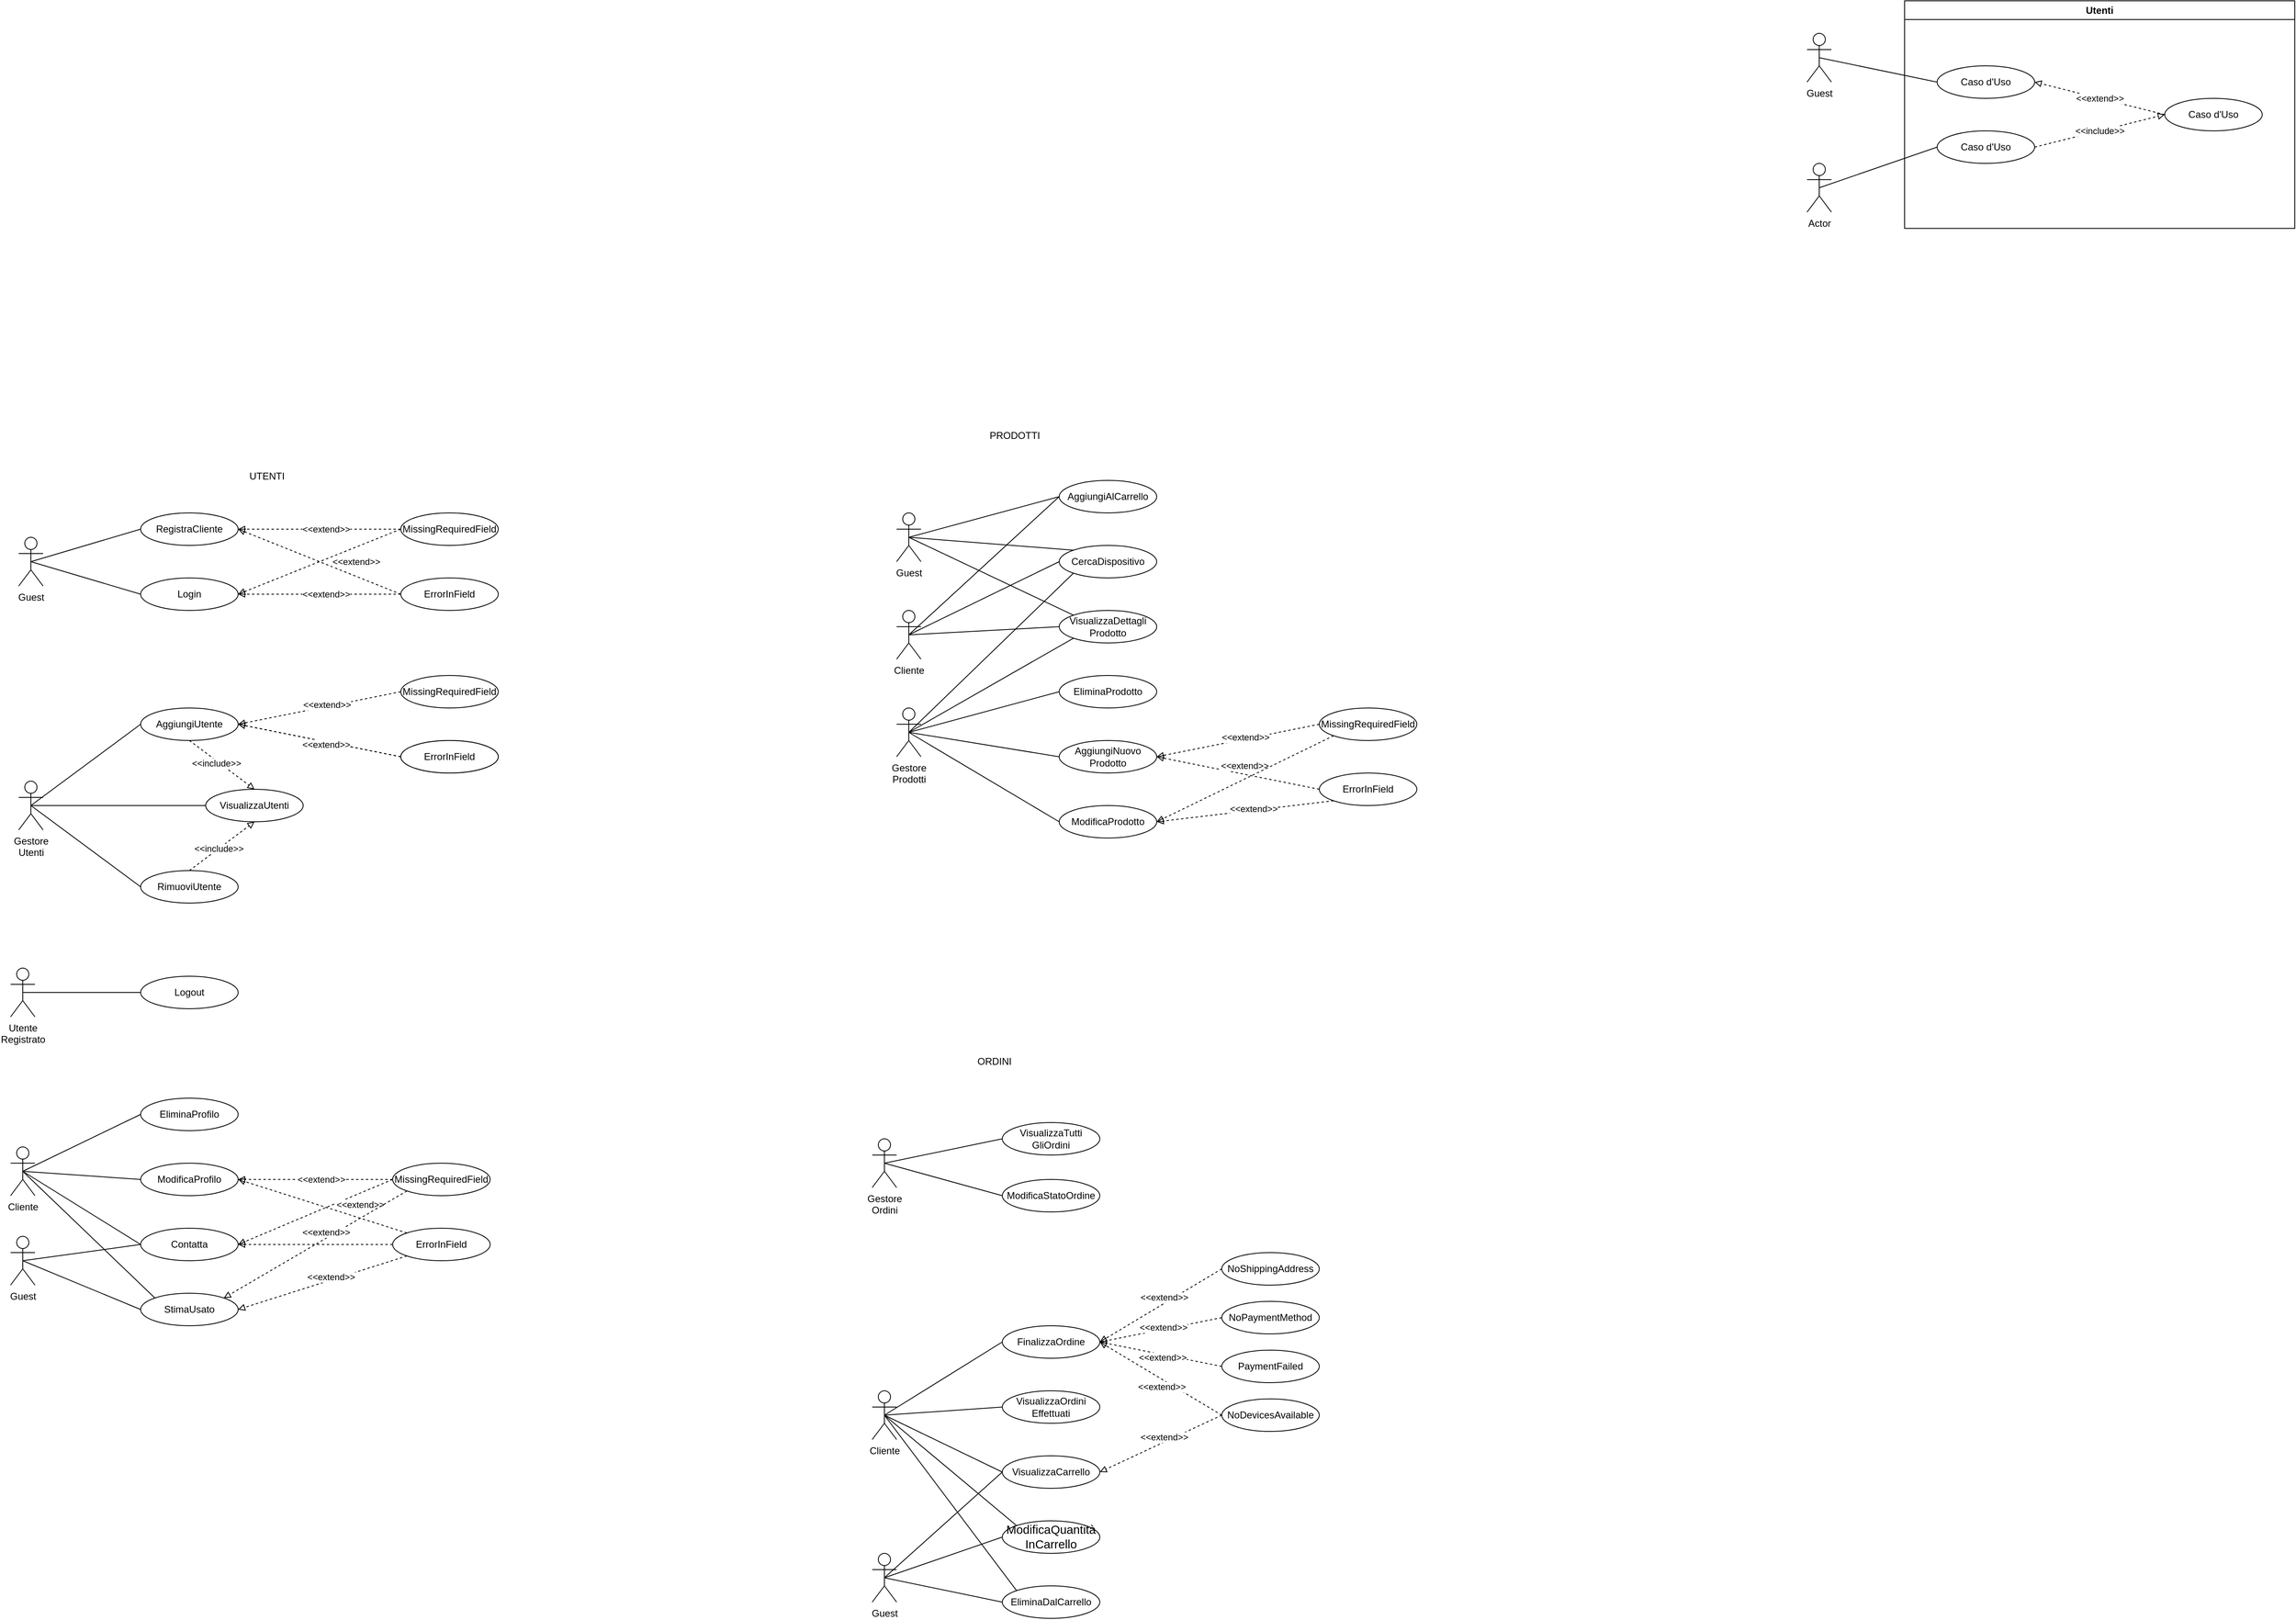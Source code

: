 <mxfile version="20.6.2" type="device"><diagram id="w_k7e5RKYPi9EcegPVNx" name="Pagina-1"><mxGraphModel dx="1477" dy="797" grid="1" gridSize="10" guides="1" tooltips="1" connect="1" arrows="1" fold="1" page="0" pageScale="1" pageWidth="1654" pageHeight="1169" math="0" shadow="0"><root><mxCell id="0"/><mxCell id="1" parent="0"/><mxCell id="N6XMfQ5GMDXDpqZVWHlL-30" value="Utenti" style="swimlane;whiteSpace=wrap;html=1;" vertex="1" parent="1"><mxGeometry x="1690" y="-230" width="480" height="280" as="geometry"/></mxCell><mxCell id="N6XMfQ5GMDXDpqZVWHlL-31" value="Caso d'Uso" style="ellipse;whiteSpace=wrap;html=1;" vertex="1" parent="N6XMfQ5GMDXDpqZVWHlL-30"><mxGeometry x="40" y="80" width="120" height="40" as="geometry"/></mxCell><mxCell id="N6XMfQ5GMDXDpqZVWHlL-32" value="&amp;lt;&amp;lt;include&amp;gt;&amp;gt;" style="edgeStyle=none;rounded=0;orthogonalLoop=1;jettySize=auto;html=1;exitX=1;exitY=0.5;exitDx=0;exitDy=0;entryX=0;entryY=0.5;entryDx=0;entryDy=0;dashed=1;endArrow=block;endFill=0;" edge="1" parent="N6XMfQ5GMDXDpqZVWHlL-30" source="N6XMfQ5GMDXDpqZVWHlL-33" target="N6XMfQ5GMDXDpqZVWHlL-35"><mxGeometry relative="1" as="geometry"/></mxCell><mxCell id="N6XMfQ5GMDXDpqZVWHlL-33" value="Caso d'Uso" style="ellipse;whiteSpace=wrap;html=1;" vertex="1" parent="N6XMfQ5GMDXDpqZVWHlL-30"><mxGeometry x="40" y="160" width="120" height="40" as="geometry"/></mxCell><mxCell id="N6XMfQ5GMDXDpqZVWHlL-34" value="&amp;lt;&amp;lt;extend&amp;gt;&amp;gt;" style="edgeStyle=none;rounded=0;orthogonalLoop=1;jettySize=auto;html=1;exitX=0;exitY=0.5;exitDx=0;exitDy=0;entryX=1;entryY=0.5;entryDx=0;entryDy=0;dashed=1;endArrow=block;endFill=0;" edge="1" parent="N6XMfQ5GMDXDpqZVWHlL-30" source="N6XMfQ5GMDXDpqZVWHlL-35" target="N6XMfQ5GMDXDpqZVWHlL-31"><mxGeometry relative="1" as="geometry"/></mxCell><mxCell id="N6XMfQ5GMDXDpqZVWHlL-35" value="Caso d'Uso" style="ellipse;whiteSpace=wrap;html=1;" vertex="1" parent="N6XMfQ5GMDXDpqZVWHlL-30"><mxGeometry x="320" y="120" width="120" height="40" as="geometry"/></mxCell><mxCell id="N6XMfQ5GMDXDpqZVWHlL-36" value="Guest" style="shape=umlActor;verticalLabelPosition=bottom;verticalAlign=top;html=1;outlineConnect=0;" vertex="1" parent="1"><mxGeometry x="1570" y="-190" width="30" height="60" as="geometry"/></mxCell><mxCell id="N6XMfQ5GMDXDpqZVWHlL-37" value="Actor" style="shape=umlActor;verticalLabelPosition=bottom;verticalAlign=top;html=1;outlineConnect=0;" vertex="1" parent="1"><mxGeometry x="1570" y="-30" width="30" height="60" as="geometry"/></mxCell><mxCell id="N6XMfQ5GMDXDpqZVWHlL-38" value="" style="endArrow=none;html=1;rounded=0;entryX=0.5;entryY=0.5;entryDx=0;entryDy=0;entryPerimeter=0;exitX=0;exitY=0.5;exitDx=0;exitDy=0;" edge="1" parent="1" source="N6XMfQ5GMDXDpqZVWHlL-31" target="N6XMfQ5GMDXDpqZVWHlL-36"><mxGeometry width="50" height="50" relative="1" as="geometry"><mxPoint x="1630" y="40" as="sourcePoint"/><mxPoint x="1680" y="-10" as="targetPoint"/></mxGeometry></mxCell><mxCell id="N6XMfQ5GMDXDpqZVWHlL-39" value="" style="endArrow=none;html=1;rounded=0;exitX=0.5;exitY=0.5;exitDx=0;exitDy=0;exitPerimeter=0;entryX=0;entryY=0.5;entryDx=0;entryDy=0;" edge="1" parent="1" source="N6XMfQ5GMDXDpqZVWHlL-37" target="N6XMfQ5GMDXDpqZVWHlL-33"><mxGeometry width="50" height="50" relative="1" as="geometry"><mxPoint x="1630" y="10" as="sourcePoint"/><mxPoint x="1680" y="-40" as="targetPoint"/></mxGeometry></mxCell><mxCell id="N6XMfQ5GMDXDpqZVWHlL-121" value="RegistraCliente" style="ellipse;whiteSpace=wrap;html=1;" vertex="1" parent="1"><mxGeometry x="-480" y="400" width="120" height="40" as="geometry"/></mxCell><mxCell id="N6XMfQ5GMDXDpqZVWHlL-122" value="Login" style="ellipse;whiteSpace=wrap;html=1;" vertex="1" parent="1"><mxGeometry x="-480" y="480" width="120" height="40" as="geometry"/></mxCell><mxCell id="N6XMfQ5GMDXDpqZVWHlL-123" value="Guest" style="shape=umlActor;verticalLabelPosition=bottom;verticalAlign=top;html=1;outlineConnect=0;" vertex="1" parent="1"><mxGeometry x="-630" y="430" width="30" height="60" as="geometry"/></mxCell><mxCell id="N6XMfQ5GMDXDpqZVWHlL-124" value="" style="endArrow=none;html=1;rounded=0;entryX=0.5;entryY=0.5;entryDx=0;entryDy=0;entryPerimeter=0;exitX=0;exitY=0.5;exitDx=0;exitDy=0;" edge="1" parent="1" source="N6XMfQ5GMDXDpqZVWHlL-121" target="N6XMfQ5GMDXDpqZVWHlL-123"><mxGeometry width="50" height="50" relative="1" as="geometry"><mxPoint x="-560" y="560" as="sourcePoint"/><mxPoint x="-510" y="510" as="targetPoint"/></mxGeometry></mxCell><mxCell id="N6XMfQ5GMDXDpqZVWHlL-125" value="" style="endArrow=none;html=1;rounded=0;entryX=0.5;entryY=0.5;entryDx=0;entryDy=0;entryPerimeter=0;exitX=0;exitY=0.5;exitDx=0;exitDy=0;" edge="1" parent="1" source="N6XMfQ5GMDXDpqZVWHlL-122" target="N6XMfQ5GMDXDpqZVWHlL-123"><mxGeometry width="50" height="50" relative="1" as="geometry"><mxPoint x="-470" y="430" as="sourcePoint"/><mxPoint x="-595" y="370" as="targetPoint"/></mxGeometry></mxCell><mxCell id="N6XMfQ5GMDXDpqZVWHlL-126" value="MissingRequiredField" style="ellipse;whiteSpace=wrap;html=1;" vertex="1" parent="1"><mxGeometry x="-160" y="400" width="120" height="40" as="geometry"/></mxCell><mxCell id="N6XMfQ5GMDXDpqZVWHlL-127" value="ErrorInField" style="ellipse;whiteSpace=wrap;html=1;" vertex="1" parent="1"><mxGeometry x="-160" y="480" width="120" height="40" as="geometry"/></mxCell><mxCell id="N6XMfQ5GMDXDpqZVWHlL-129" value="" style="edgeStyle=none;rounded=0;orthogonalLoop=1;jettySize=auto;html=1;exitX=0;exitY=0.5;exitDx=0;exitDy=0;entryX=1;entryY=0.5;entryDx=0;entryDy=0;dashed=1;endArrow=block;endFill=0;" edge="1" parent="1" source="N6XMfQ5GMDXDpqZVWHlL-126" target="N6XMfQ5GMDXDpqZVWHlL-121"><mxGeometry relative="1" as="geometry"><mxPoint x="280" y="550" as="sourcePoint"/><mxPoint x="-130" y="410" as="targetPoint"/></mxGeometry></mxCell><mxCell id="N6XMfQ5GMDXDpqZVWHlL-130" value="&amp;lt;&amp;lt;extend&amp;gt;&amp;gt;" style="edgeLabel;html=1;align=center;verticalAlign=middle;resizable=0;points=[];" vertex="1" connectable="0" parent="N6XMfQ5GMDXDpqZVWHlL-129"><mxGeometry x="-0.22" y="3" relative="1" as="geometry"><mxPoint x="-14" y="-3" as="offset"/></mxGeometry></mxCell><mxCell id="N6XMfQ5GMDXDpqZVWHlL-131" value="" style="edgeStyle=none;rounded=0;orthogonalLoop=1;jettySize=auto;html=1;exitX=0;exitY=0.5;exitDx=0;exitDy=0;entryX=1;entryY=0.5;entryDx=0;entryDy=0;dashed=1;endArrow=block;endFill=0;" edge="1" parent="1" source="N6XMfQ5GMDXDpqZVWHlL-127" target="N6XMfQ5GMDXDpqZVWHlL-122"><mxGeometry relative="1" as="geometry"><mxPoint x="-150" y="509.71" as="sourcePoint"/><mxPoint x="-370" y="509.71" as="targetPoint"/></mxGeometry></mxCell><mxCell id="N6XMfQ5GMDXDpqZVWHlL-132" value="&amp;lt;&amp;lt;extend&amp;gt;&amp;gt;" style="edgeLabel;html=1;align=center;verticalAlign=middle;resizable=0;points=[];" vertex="1" connectable="0" parent="N6XMfQ5GMDXDpqZVWHlL-131"><mxGeometry x="-0.22" y="3" relative="1" as="geometry"><mxPoint x="-14" y="-3" as="offset"/></mxGeometry></mxCell><mxCell id="N6XMfQ5GMDXDpqZVWHlL-133" value="" style="edgeStyle=none;rounded=0;orthogonalLoop=1;jettySize=auto;html=1;exitX=0;exitY=0.5;exitDx=0;exitDy=0;entryX=1;entryY=0.5;entryDx=0;entryDy=0;dashed=1;endArrow=block;endFill=0;" edge="1" parent="1" source="N6XMfQ5GMDXDpqZVWHlL-127" target="N6XMfQ5GMDXDpqZVWHlL-121"><mxGeometry relative="1" as="geometry"><mxPoint x="-140" y="510" as="sourcePoint"/><mxPoint x="-350" y="510" as="targetPoint"/></mxGeometry></mxCell><mxCell id="N6XMfQ5GMDXDpqZVWHlL-134" value="&amp;lt;&amp;lt;extend&amp;gt;&amp;gt;" style="edgeLabel;html=1;align=center;verticalAlign=middle;resizable=0;points=[];" vertex="1" connectable="0" parent="N6XMfQ5GMDXDpqZVWHlL-133"><mxGeometry x="-0.22" y="3" relative="1" as="geometry"><mxPoint x="24" y="-12" as="offset"/></mxGeometry></mxCell><mxCell id="N6XMfQ5GMDXDpqZVWHlL-135" value="" style="edgeStyle=none;rounded=0;orthogonalLoop=1;jettySize=auto;html=1;exitX=0;exitY=0.5;exitDx=0;exitDy=0;entryX=1;entryY=0.5;entryDx=0;entryDy=0;dashed=1;endArrow=block;endFill=0;" edge="1" parent="1" source="N6XMfQ5GMDXDpqZVWHlL-126" target="N6XMfQ5GMDXDpqZVWHlL-122"><mxGeometry relative="1" as="geometry"><mxPoint x="-130" y="520" as="sourcePoint"/><mxPoint x="-340" y="520" as="targetPoint"/></mxGeometry></mxCell><mxCell id="N6XMfQ5GMDXDpqZVWHlL-137" value="AggiungiUtente" style="ellipse;whiteSpace=wrap;html=1;" vertex="1" parent="1"><mxGeometry x="-480" y="640" width="120" height="40" as="geometry"/></mxCell><mxCell id="N6XMfQ5GMDXDpqZVWHlL-138" value="VisualizzaUtenti" style="ellipse;whiteSpace=wrap;html=1;" vertex="1" parent="1"><mxGeometry x="-400" y="740" width="120" height="40" as="geometry"/></mxCell><mxCell id="N6XMfQ5GMDXDpqZVWHlL-139" value="RimuoviUtente" style="ellipse;whiteSpace=wrap;html=1;" vertex="1" parent="1"><mxGeometry x="-480" y="840" width="120" height="40" as="geometry"/></mxCell><mxCell id="N6XMfQ5GMDXDpqZVWHlL-140" value="" style="edgeStyle=none;rounded=0;orthogonalLoop=1;jettySize=auto;html=1;exitX=0.5;exitY=1;exitDx=0;exitDy=0;entryX=0.5;entryY=0;entryDx=0;entryDy=0;dashed=1;endArrow=block;endFill=0;" edge="1" parent="1" source="N6XMfQ5GMDXDpqZVWHlL-137" target="N6XMfQ5GMDXDpqZVWHlL-138"><mxGeometry relative="1" as="geometry"><mxPoint x="-640" y="220" as="sourcePoint"/><mxPoint x="-840" y="350" as="targetPoint"/></mxGeometry></mxCell><mxCell id="N6XMfQ5GMDXDpqZVWHlL-141" value="&amp;lt;&amp;lt;include&amp;gt;&amp;gt;" style="edgeLabel;html=1;align=center;verticalAlign=middle;resizable=0;points=[];" vertex="1" connectable="0" parent="N6XMfQ5GMDXDpqZVWHlL-140"><mxGeometry x="-0.436" y="-2" relative="1" as="geometry"><mxPoint x="12" y="9" as="offset"/></mxGeometry></mxCell><mxCell id="N6XMfQ5GMDXDpqZVWHlL-142" value="" style="edgeStyle=none;rounded=0;orthogonalLoop=1;jettySize=auto;html=1;exitX=0.5;exitY=0;exitDx=0;exitDy=0;entryX=0.5;entryY=1;entryDx=0;entryDy=0;dashed=1;endArrow=block;endFill=0;" edge="1" parent="1" source="N6XMfQ5GMDXDpqZVWHlL-139" target="N6XMfQ5GMDXDpqZVWHlL-138"><mxGeometry relative="1" as="geometry"><mxPoint x="-840" y="400" as="sourcePoint"/><mxPoint x="-770" y="470" as="targetPoint"/></mxGeometry></mxCell><mxCell id="N6XMfQ5GMDXDpqZVWHlL-143" value="&amp;lt;&amp;lt;include&amp;gt;&amp;gt;" style="edgeLabel;html=1;align=center;verticalAlign=middle;resizable=0;points=[];" vertex="1" connectable="0" parent="N6XMfQ5GMDXDpqZVWHlL-142"><mxGeometry x="-0.436" y="-2" relative="1" as="geometry"><mxPoint x="12" y="-12" as="offset"/></mxGeometry></mxCell><mxCell id="N6XMfQ5GMDXDpqZVWHlL-144" value="Gestore&lt;br&gt;Utenti" style="shape=umlActor;verticalLabelPosition=bottom;verticalAlign=top;html=1;outlineConnect=0;" vertex="1" parent="1"><mxGeometry x="-630" y="730" width="30" height="60" as="geometry"/></mxCell><mxCell id="N6XMfQ5GMDXDpqZVWHlL-145" value="" style="endArrow=none;html=1;rounded=0;entryX=0.5;entryY=0.5;entryDx=0;entryDy=0;entryPerimeter=0;exitX=0;exitY=0.5;exitDx=0;exitDy=0;" edge="1" parent="1" source="N6XMfQ5GMDXDpqZVWHlL-137" target="N6XMfQ5GMDXDpqZVWHlL-144"><mxGeometry width="50" height="50" relative="1" as="geometry"><mxPoint x="-422.426" y="475.858" as="sourcePoint"/><mxPoint x="-565" y="440" as="targetPoint"/></mxGeometry></mxCell><mxCell id="N6XMfQ5GMDXDpqZVWHlL-146" value="" style="endArrow=none;html=1;rounded=0;entryX=0.5;entryY=0.5;entryDx=0;entryDy=0;entryPerimeter=0;exitX=0;exitY=0.5;exitDx=0;exitDy=0;" edge="1" parent="1" source="N6XMfQ5GMDXDpqZVWHlL-138" target="N6XMfQ5GMDXDpqZVWHlL-144"><mxGeometry width="50" height="50" relative="1" as="geometry"><mxPoint x="-440" y="650" as="sourcePoint"/><mxPoint x="-595" y="690" as="targetPoint"/></mxGeometry></mxCell><mxCell id="N6XMfQ5GMDXDpqZVWHlL-147" value="" style="endArrow=none;html=1;rounded=0;exitX=0;exitY=0.5;exitDx=0;exitDy=0;entryX=0.5;entryY=0.5;entryDx=0;entryDy=0;entryPerimeter=0;" edge="1" parent="1" source="N6XMfQ5GMDXDpqZVWHlL-139" target="N6XMfQ5GMDXDpqZVWHlL-144"><mxGeometry width="50" height="50" relative="1" as="geometry"><mxPoint x="-430" y="660" as="sourcePoint"/><mxPoint x="-585" y="700" as="targetPoint"/></mxGeometry></mxCell><mxCell id="N6XMfQ5GMDXDpqZVWHlL-148" value="MissingRequiredField" style="ellipse;whiteSpace=wrap;html=1;" vertex="1" parent="1"><mxGeometry x="-160" y="600" width="120" height="40" as="geometry"/></mxCell><mxCell id="N6XMfQ5GMDXDpqZVWHlL-149" value="ErrorInField" style="ellipse;whiteSpace=wrap;html=1;" vertex="1" parent="1"><mxGeometry x="-160" y="680" width="120" height="40" as="geometry"/></mxCell><mxCell id="N6XMfQ5GMDXDpqZVWHlL-150" value="" style="edgeStyle=none;rounded=0;orthogonalLoop=1;jettySize=auto;html=1;exitX=0;exitY=0.5;exitDx=0;exitDy=0;entryX=1;entryY=0.5;entryDx=0;entryDy=0;dashed=1;endArrow=block;endFill=0;" edge="1" parent="1" source="N6XMfQ5GMDXDpqZVWHlL-148" target="N6XMfQ5GMDXDpqZVWHlL-137"><mxGeometry relative="1" as="geometry"><mxPoint x="-200.0" y="610" as="sourcePoint"/><mxPoint x="-400" y="610" as="targetPoint"/></mxGeometry></mxCell><mxCell id="N6XMfQ5GMDXDpqZVWHlL-151" value="&amp;lt;&amp;lt;extend&amp;gt;&amp;gt;" style="edgeLabel;html=1;align=center;verticalAlign=middle;resizable=0;points=[];" vertex="1" connectable="0" parent="N6XMfQ5GMDXDpqZVWHlL-150"><mxGeometry x="-0.22" y="3" relative="1" as="geometry"><mxPoint x="-14" y="-3" as="offset"/></mxGeometry></mxCell><mxCell id="N6XMfQ5GMDXDpqZVWHlL-152" value="" style="edgeStyle=none;rounded=0;orthogonalLoop=1;jettySize=auto;html=1;exitX=0;exitY=0.5;exitDx=0;exitDy=0;entryX=1;entryY=0.5;entryDx=0;entryDy=0;dashed=1;endArrow=block;endFill=0;" edge="1" parent="1" source="N6XMfQ5GMDXDpqZVWHlL-149" target="N6XMfQ5GMDXDpqZVWHlL-137"><mxGeometry relative="1" as="geometry"><mxPoint x="-170.0" y="660.0" as="sourcePoint"/><mxPoint x="-370" y="700.0" as="targetPoint"/></mxGeometry></mxCell><mxCell id="N6XMfQ5GMDXDpqZVWHlL-153" value="&amp;lt;&amp;lt;extend&amp;gt;&amp;gt;" style="edgeLabel;html=1;align=center;verticalAlign=middle;resizable=0;points=[];" vertex="1" connectable="0" parent="N6XMfQ5GMDXDpqZVWHlL-152"><mxGeometry x="-0.22" y="3" relative="1" as="geometry"><mxPoint x="-14" y="-3" as="offset"/></mxGeometry></mxCell><mxCell id="N6XMfQ5GMDXDpqZVWHlL-154" value="Logout" style="ellipse;whiteSpace=wrap;html=1;" vertex="1" parent="1"><mxGeometry x="-480" y="970" width="120" height="40" as="geometry"/></mxCell><mxCell id="N6XMfQ5GMDXDpqZVWHlL-155" value="" style="endArrow=none;html=1;rounded=0;entryX=0;entryY=0.5;entryDx=0;entryDy=0;exitX=0.5;exitY=0.5;exitDx=0;exitDy=0;exitPerimeter=0;" edge="1" parent="1" source="N6XMfQ5GMDXDpqZVWHlL-183" target="N6XMfQ5GMDXDpqZVWHlL-154"><mxGeometry width="50" height="50" relative="1" as="geometry"><mxPoint x="-615" y="990" as="sourcePoint"/><mxPoint x="-410" y="980" as="targetPoint"/></mxGeometry></mxCell><mxCell id="N6XMfQ5GMDXDpqZVWHlL-183" value="Utente&lt;br&gt;Registrato" style="shape=umlActor;verticalLabelPosition=bottom;verticalAlign=top;html=1;outlineConnect=0;" vertex="1" parent="1"><mxGeometry x="-640" y="960" width="30" height="60" as="geometry"/></mxCell><mxCell id="N6XMfQ5GMDXDpqZVWHlL-184" value="Guest" style="shape=umlActor;verticalLabelPosition=bottom;verticalAlign=top;html=1;outlineConnect=0;" vertex="1" parent="1"><mxGeometry x="450" y="400" width="30" height="60" as="geometry"/></mxCell><mxCell id="N6XMfQ5GMDXDpqZVWHlL-185" value="Cliente" style="shape=umlActor;verticalLabelPosition=bottom;verticalAlign=top;html=1;outlineConnect=0;" vertex="1" parent="1"><mxGeometry x="450" y="520" width="30" height="60" as="geometry"/></mxCell><mxCell id="N6XMfQ5GMDXDpqZVWHlL-189" value="Gestore&lt;br&gt;Prodotti" style="shape=umlActor;verticalLabelPosition=bottom;verticalAlign=top;html=1;outlineConnect=0;" vertex="1" parent="1"><mxGeometry x="450" y="640" width="30" height="60" as="geometry"/></mxCell><mxCell id="N6XMfQ5GMDXDpqZVWHlL-191" value="CercaDispositivo" style="ellipse;whiteSpace=wrap;html=1;" vertex="1" parent="1"><mxGeometry x="650" y="440" width="120" height="40" as="geometry"/></mxCell><mxCell id="N6XMfQ5GMDXDpqZVWHlL-192" value="" style="endArrow=none;html=1;rounded=0;entryX=0.5;entryY=0.5;entryDx=0;entryDy=0;entryPerimeter=0;exitX=0;exitY=0;exitDx=0;exitDy=0;" edge="1" parent="1" source="N6XMfQ5GMDXDpqZVWHlL-191" target="N6XMfQ5GMDXDpqZVWHlL-184"><mxGeometry width="50" height="50" relative="1" as="geometry"><mxPoint x="635" y="410.0" as="sourcePoint"/><mxPoint x="500" y="370" as="targetPoint"/></mxGeometry></mxCell><mxCell id="N6XMfQ5GMDXDpqZVWHlL-193" value="" style="endArrow=none;html=1;rounded=0;entryX=0.5;entryY=0.5;entryDx=0;entryDy=0;entryPerimeter=0;exitX=0;exitY=0.5;exitDx=0;exitDy=0;" edge="1" parent="1" source="N6XMfQ5GMDXDpqZVWHlL-191" target="N6XMfQ5GMDXDpqZVWHlL-185"><mxGeometry width="50" height="50" relative="1" as="geometry"><mxPoint x="637.574" y="485.858" as="sourcePoint"/><mxPoint x="475" y="360" as="targetPoint"/></mxGeometry></mxCell><mxCell id="N6XMfQ5GMDXDpqZVWHlL-194" value="" style="endArrow=none;html=1;rounded=0;entryX=0.5;entryY=0.5;entryDx=0;entryDy=0;entryPerimeter=0;exitX=0;exitY=1;exitDx=0;exitDy=0;" edge="1" parent="1" source="N6XMfQ5GMDXDpqZVWHlL-191" target="N6XMfQ5GMDXDpqZVWHlL-189"><mxGeometry width="50" height="50" relative="1" as="geometry"><mxPoint x="647.574" y="495.858" as="sourcePoint"/><mxPoint x="485" y="370" as="targetPoint"/></mxGeometry></mxCell><mxCell id="N6XMfQ5GMDXDpqZVWHlL-196" value="VisualizzaDettagli&lt;br&gt;Prodotto" style="ellipse;whiteSpace=wrap;html=1;" vertex="1" parent="1"><mxGeometry x="650" y="520" width="120" height="40" as="geometry"/></mxCell><mxCell id="N6XMfQ5GMDXDpqZVWHlL-198" value="" style="endArrow=none;html=1;rounded=0;entryX=0;entryY=0.5;entryDx=0;entryDy=0;exitX=0.5;exitY=0.5;exitDx=0;exitDy=0;exitPerimeter=0;" edge="1" parent="1" source="N6XMfQ5GMDXDpqZVWHlL-185" target="N6XMfQ5GMDXDpqZVWHlL-196"><mxGeometry width="50" height="50" relative="1" as="geometry"><mxPoint x="987.574" y="575.858" as="sourcePoint"/><mxPoint x="825" y="450" as="targetPoint"/></mxGeometry></mxCell><mxCell id="N6XMfQ5GMDXDpqZVWHlL-199" value="" style="endArrow=none;html=1;rounded=0;entryX=0.5;entryY=0.5;entryDx=0;entryDy=0;entryPerimeter=0;exitX=0;exitY=1;exitDx=0;exitDy=0;" edge="1" parent="1" target="N6XMfQ5GMDXDpqZVWHlL-189" source="N6XMfQ5GMDXDpqZVWHlL-196"><mxGeometry width="50" height="50" relative="1" as="geometry"><mxPoint x="685" y="650.0" as="sourcePoint"/><mxPoint x="540" y="630.0" as="targetPoint"/></mxGeometry></mxCell><mxCell id="N6XMfQ5GMDXDpqZVWHlL-200" value="" style="endArrow=none;html=1;rounded=0;entryX=0;entryY=0;entryDx=0;entryDy=0;exitX=0.5;exitY=0.5;exitDx=0;exitDy=0;exitPerimeter=0;" edge="1" parent="1" source="N6XMfQ5GMDXDpqZVWHlL-184" target="N6XMfQ5GMDXDpqZVWHlL-196"><mxGeometry width="50" height="50" relative="1" as="geometry"><mxPoint x="987.574" y="604.142" as="sourcePoint"/><mxPoint x="825" y="690.0" as="targetPoint"/></mxGeometry></mxCell><mxCell id="N6XMfQ5GMDXDpqZVWHlL-201" value="AggiungiAlCarrello" style="ellipse;whiteSpace=wrap;html=1;" vertex="1" parent="1"><mxGeometry x="650" y="360" width="120" height="40" as="geometry"/></mxCell><mxCell id="N6XMfQ5GMDXDpqZVWHlL-202" value="" style="endArrow=none;html=1;rounded=0;entryX=0.5;entryY=0.5;entryDx=0;entryDy=0;entryPerimeter=0;exitX=0;exitY=0.5;exitDx=0;exitDy=0;" edge="1" parent="1" source="N6XMfQ5GMDXDpqZVWHlL-201" target="N6XMfQ5GMDXDpqZVWHlL-184"><mxGeometry width="50" height="50" relative="1" as="geometry"><mxPoint x="677.574" y="515.858" as="sourcePoint"/><mxPoint x="475" y="360" as="targetPoint"/></mxGeometry></mxCell><mxCell id="N6XMfQ5GMDXDpqZVWHlL-203" value="" style="endArrow=none;html=1;rounded=0;entryX=0.5;entryY=0.5;entryDx=0;entryDy=0;entryPerimeter=0;exitX=0;exitY=0.5;exitDx=0;exitDy=0;" edge="1" parent="1" source="N6XMfQ5GMDXDpqZVWHlL-201" target="N6XMfQ5GMDXDpqZVWHlL-185"><mxGeometry width="50" height="50" relative="1" as="geometry"><mxPoint x="687.574" y="525.858" as="sourcePoint"/><mxPoint x="485" y="370" as="targetPoint"/></mxGeometry></mxCell><mxCell id="N6XMfQ5GMDXDpqZVWHlL-204" value="EliminaProdotto" style="ellipse;whiteSpace=wrap;html=1;" vertex="1" parent="1"><mxGeometry x="650" y="600" width="120" height="40" as="geometry"/></mxCell><mxCell id="N6XMfQ5GMDXDpqZVWHlL-205" value="" style="endArrow=none;html=1;rounded=0;entryX=0.5;entryY=0.5;entryDx=0;entryDy=0;entryPerimeter=0;exitX=0;exitY=0.5;exitDx=0;exitDy=0;" edge="1" parent="1" source="N6XMfQ5GMDXDpqZVWHlL-204" target="N6XMfQ5GMDXDpqZVWHlL-189"><mxGeometry width="50" height="50" relative="1" as="geometry"><mxPoint x="677.574" y="554.142" as="sourcePoint"/><mxPoint x="475" y="600.0" as="targetPoint"/></mxGeometry></mxCell><mxCell id="N6XMfQ5GMDXDpqZVWHlL-206" value="AggiungiNuovo&lt;br&gt;Prodotto" style="ellipse;whiteSpace=wrap;html=1;" vertex="1" parent="1"><mxGeometry x="650" y="680" width="120" height="40" as="geometry"/></mxCell><mxCell id="N6XMfQ5GMDXDpqZVWHlL-207" value="" style="endArrow=none;html=1;rounded=0;entryX=0.5;entryY=0.5;entryDx=0;entryDy=0;entryPerimeter=0;exitX=0;exitY=0.5;exitDx=0;exitDy=0;" edge="1" parent="1" source="N6XMfQ5GMDXDpqZVWHlL-206" target="N6XMfQ5GMDXDpqZVWHlL-189"><mxGeometry width="50" height="50" relative="1" as="geometry"><mxPoint x="660" y="630" as="sourcePoint"/><mxPoint x="475" y="600" as="targetPoint"/></mxGeometry></mxCell><mxCell id="N6XMfQ5GMDXDpqZVWHlL-208" value="MissingRequiredField" style="ellipse;whiteSpace=wrap;html=1;" vertex="1" parent="1"><mxGeometry x="970" y="640" width="120" height="40" as="geometry"/></mxCell><mxCell id="N6XMfQ5GMDXDpqZVWHlL-209" value="ErrorInField" style="ellipse;whiteSpace=wrap;html=1;" vertex="1" parent="1"><mxGeometry x="970" y="720" width="120" height="40" as="geometry"/></mxCell><mxCell id="N6XMfQ5GMDXDpqZVWHlL-210" value="" style="edgeStyle=none;rounded=0;orthogonalLoop=1;jettySize=auto;html=1;exitX=0;exitY=0.5;exitDx=0;exitDy=0;entryX=1;entryY=0.5;entryDx=0;entryDy=0;dashed=1;endArrow=block;endFill=0;" edge="1" parent="1" source="N6XMfQ5GMDXDpqZVWHlL-208" target="N6XMfQ5GMDXDpqZVWHlL-206"><mxGeometry relative="1" as="geometry"><mxPoint x="1420" y="790" as="sourcePoint"/><mxPoint x="780.0" y="660" as="targetPoint"/></mxGeometry></mxCell><mxCell id="N6XMfQ5GMDXDpqZVWHlL-211" value="&amp;lt;&amp;lt;extend&amp;gt;&amp;gt;" style="edgeLabel;html=1;align=center;verticalAlign=middle;resizable=0;points=[];" vertex="1" connectable="0" parent="N6XMfQ5GMDXDpqZVWHlL-210"><mxGeometry x="-0.22" y="3" relative="1" as="geometry"><mxPoint x="-14" y="-3" as="offset"/></mxGeometry></mxCell><mxCell id="N6XMfQ5GMDXDpqZVWHlL-212" value="" style="edgeStyle=none;rounded=0;orthogonalLoop=1;jettySize=auto;html=1;exitX=0;exitY=0.5;exitDx=0;exitDy=0;entryX=1;entryY=0.5;entryDx=0;entryDy=0;dashed=1;endArrow=block;endFill=0;" edge="1" parent="1" source="N6XMfQ5GMDXDpqZVWHlL-209" target="N6XMfQ5GMDXDpqZVWHlL-206"><mxGeometry relative="1" as="geometry"><mxPoint x="990" y="749.71" as="sourcePoint"/><mxPoint x="780.0" y="740" as="targetPoint"/></mxGeometry></mxCell><mxCell id="N6XMfQ5GMDXDpqZVWHlL-213" value="&amp;lt;&amp;lt;extend&amp;gt;&amp;gt;" style="edgeLabel;html=1;align=center;verticalAlign=middle;resizable=0;points=[];" vertex="1" connectable="0" parent="N6XMfQ5GMDXDpqZVWHlL-212"><mxGeometry x="-0.22" y="3" relative="1" as="geometry"><mxPoint x="-14" y="-17" as="offset"/></mxGeometry></mxCell><mxCell id="N6XMfQ5GMDXDpqZVWHlL-217" value="ModificaProdotto" style="ellipse;whiteSpace=wrap;html=1;" vertex="1" parent="1"><mxGeometry x="650" y="760" width="120" height="40" as="geometry"/></mxCell><mxCell id="N6XMfQ5GMDXDpqZVWHlL-218" value="" style="endArrow=none;html=1;rounded=0;entryX=0.5;entryY=0.5;entryDx=0;entryDy=0;entryPerimeter=0;exitX=0;exitY=0.5;exitDx=0;exitDy=0;" edge="1" parent="1" source="N6XMfQ5GMDXDpqZVWHlL-217" target="N6XMfQ5GMDXDpqZVWHlL-189"><mxGeometry width="50" height="50" relative="1" as="geometry"><mxPoint x="660" y="710" as="sourcePoint"/><mxPoint x="475" y="680" as="targetPoint"/></mxGeometry></mxCell><mxCell id="N6XMfQ5GMDXDpqZVWHlL-219" value="" style="edgeStyle=none;rounded=0;orthogonalLoop=1;jettySize=auto;html=1;exitX=0;exitY=1;exitDx=0;exitDy=0;entryX=1;entryY=0.5;entryDx=0;entryDy=0;dashed=1;endArrow=block;endFill=0;" edge="1" parent="1" source="N6XMfQ5GMDXDpqZVWHlL-208" target="N6XMfQ5GMDXDpqZVWHlL-217"><mxGeometry relative="1" as="geometry"><mxPoint x="980" y="670" as="sourcePoint"/><mxPoint x="780" y="710" as="targetPoint"/></mxGeometry></mxCell><mxCell id="N6XMfQ5GMDXDpqZVWHlL-221" value="" style="edgeStyle=none;rounded=0;orthogonalLoop=1;jettySize=auto;html=1;exitX=0;exitY=1;exitDx=0;exitDy=0;entryX=1;entryY=0.5;entryDx=0;entryDy=0;dashed=1;endArrow=block;endFill=0;" edge="1" parent="1" source="N6XMfQ5GMDXDpqZVWHlL-209" target="N6XMfQ5GMDXDpqZVWHlL-217"><mxGeometry relative="1" as="geometry"><mxPoint x="990" y="680" as="sourcePoint"/><mxPoint x="790" y="720" as="targetPoint"/></mxGeometry></mxCell><mxCell id="N6XMfQ5GMDXDpqZVWHlL-222" value="&amp;lt;&amp;lt;extend&amp;gt;&amp;gt;" style="edgeLabel;html=1;align=center;verticalAlign=middle;resizable=0;points=[];" vertex="1" connectable="0" parent="N6XMfQ5GMDXDpqZVWHlL-221"><mxGeometry x="-0.22" y="3" relative="1" as="geometry"><mxPoint x="-14" y="-3" as="offset"/></mxGeometry></mxCell><mxCell id="N6XMfQ5GMDXDpqZVWHlL-224" value="" style="endArrow=none;html=1;rounded=0;entryX=0;entryY=0.5;entryDx=0;entryDy=0;exitX=0.5;exitY=0.5;exitDx=0;exitDy=0;exitPerimeter=0;" edge="1" parent="1" source="N6XMfQ5GMDXDpqZVWHlL-225" target="N6XMfQ5GMDXDpqZVWHlL-226"><mxGeometry width="50" height="50" relative="1" as="geometry"><mxPoint x="445" y="1200" as="sourcePoint"/><mxPoint x="580" y="1200" as="targetPoint"/></mxGeometry></mxCell><mxCell id="N6XMfQ5GMDXDpqZVWHlL-225" value="Gestore&lt;br&gt;Ordini" style="shape=umlActor;verticalLabelPosition=bottom;verticalAlign=top;html=1;outlineConnect=0;" vertex="1" parent="1"><mxGeometry x="420" y="1170" width="30" height="60" as="geometry"/></mxCell><mxCell id="N6XMfQ5GMDXDpqZVWHlL-226" value="VisualizzaTutti&lt;br&gt;GliOrdini" style="ellipse;whiteSpace=wrap;html=1;" vertex="1" parent="1"><mxGeometry x="580" y="1150" width="120" height="40" as="geometry"/></mxCell><mxCell id="N6XMfQ5GMDXDpqZVWHlL-233" value="UTENTI" style="text;html=1;align=center;verticalAlign=middle;resizable=0;points=[];autosize=1;strokeColor=none;fillColor=none;" vertex="1" parent="1"><mxGeometry x="-360" y="340" width="70" height="30" as="geometry"/></mxCell><mxCell id="N6XMfQ5GMDXDpqZVWHlL-235" value="PRODOTTI" style="text;html=1;align=center;verticalAlign=middle;resizable=0;points=[];autosize=1;strokeColor=none;fillColor=none;" vertex="1" parent="1"><mxGeometry x="550" y="290" width="90" height="30" as="geometry"/></mxCell><mxCell id="N6XMfQ5GMDXDpqZVWHlL-237" value="ORDINI" style="text;html=1;align=center;verticalAlign=middle;resizable=0;points=[];autosize=1;strokeColor=none;fillColor=none;" vertex="1" parent="1"><mxGeometry x="535" y="1060" width="70" height="30" as="geometry"/></mxCell><mxCell id="N6XMfQ5GMDXDpqZVWHlL-263" style="edgeStyle=none;rounded=0;orthogonalLoop=1;jettySize=auto;html=1;exitX=0.5;exitY=0.5;exitDx=0;exitDy=0;exitPerimeter=0;entryX=0;entryY=0.5;entryDx=0;entryDy=0;endArrow=none;endFill=0;" edge="1" parent="1" source="N6XMfQ5GMDXDpqZVWHlL-238" target="N6XMfQ5GMDXDpqZVWHlL-262"><mxGeometry relative="1" as="geometry"/></mxCell><mxCell id="N6XMfQ5GMDXDpqZVWHlL-284" style="edgeStyle=none;rounded=0;orthogonalLoop=1;jettySize=auto;html=1;exitX=0.5;exitY=0.5;exitDx=0;exitDy=0;exitPerimeter=0;entryX=0;entryY=0;entryDx=0;entryDy=0;endArrow=none;endFill=0;" edge="1" parent="1" source="N6XMfQ5GMDXDpqZVWHlL-238" target="N6XMfQ5GMDXDpqZVWHlL-282"><mxGeometry relative="1" as="geometry"/></mxCell><mxCell id="N6XMfQ5GMDXDpqZVWHlL-286" style="edgeStyle=none;rounded=0;orthogonalLoop=1;jettySize=auto;html=1;exitX=0.5;exitY=0.5;exitDx=0;exitDy=0;exitPerimeter=0;entryX=0;entryY=0;entryDx=0;entryDy=0;endArrow=none;endFill=0;" edge="1" parent="1" source="N6XMfQ5GMDXDpqZVWHlL-238" target="N6XMfQ5GMDXDpqZVWHlL-285"><mxGeometry relative="1" as="geometry"/></mxCell><mxCell id="N6XMfQ5GMDXDpqZVWHlL-238" value="Cliente" style="shape=umlActor;verticalLabelPosition=bottom;verticalAlign=top;html=1;outlineConnect=0;" vertex="1" parent="1"><mxGeometry x="420" y="1480" width="30" height="60" as="geometry"/></mxCell><mxCell id="N6XMfQ5GMDXDpqZVWHlL-239" value="FinalizzaOrdine" style="ellipse;whiteSpace=wrap;html=1;" vertex="1" parent="1"><mxGeometry x="580" y="1400" width="120" height="40" as="geometry"/></mxCell><mxCell id="N6XMfQ5GMDXDpqZVWHlL-240" value="" style="endArrow=none;html=1;rounded=0;entryX=0;entryY=0.5;entryDx=0;entryDy=0;exitX=0.5;exitY=0.5;exitDx=0;exitDy=0;exitPerimeter=0;" edge="1" parent="1" source="N6XMfQ5GMDXDpqZVWHlL-238" target="N6XMfQ5GMDXDpqZVWHlL-239"><mxGeometry width="50" height="50" relative="1" as="geometry"><mxPoint x="445" y="1280" as="sourcePoint"/><mxPoint x="590.0" y="1280" as="targetPoint"/></mxGeometry></mxCell><mxCell id="N6XMfQ5GMDXDpqZVWHlL-241" value="ModificaStatoOrdine" style="ellipse;whiteSpace=wrap;html=1;" vertex="1" parent="1"><mxGeometry x="580" y="1220" width="120" height="40" as="geometry"/></mxCell><mxCell id="N6XMfQ5GMDXDpqZVWHlL-242" value="" style="endArrow=none;html=1;rounded=0;entryX=0;entryY=0.5;entryDx=0;entryDy=0;exitX=0.5;exitY=0.5;exitDx=0;exitDy=0;exitPerimeter=0;" edge="1" parent="1" source="N6XMfQ5GMDXDpqZVWHlL-225" target="N6XMfQ5GMDXDpqZVWHlL-241"><mxGeometry width="50" height="50" relative="1" as="geometry"><mxPoint x="445" y="1210" as="sourcePoint"/><mxPoint x="590.0" y="1180" as="targetPoint"/></mxGeometry></mxCell><mxCell id="N6XMfQ5GMDXDpqZVWHlL-248" style="rounded=0;orthogonalLoop=1;jettySize=auto;html=1;exitX=0.5;exitY=0.5;exitDx=0;exitDy=0;exitPerimeter=0;entryX=0;entryY=0.5;entryDx=0;entryDy=0;endArrow=none;endFill=0;" edge="1" parent="1" source="N6XMfQ5GMDXDpqZVWHlL-243" target="N6XMfQ5GMDXDpqZVWHlL-253"><mxGeometry relative="1" as="geometry"><mxPoint x="-490" y="1260" as="targetPoint"/></mxGeometry></mxCell><mxCell id="N6XMfQ5GMDXDpqZVWHlL-261" style="edgeStyle=none;rounded=0;orthogonalLoop=1;jettySize=auto;html=1;exitX=0.5;exitY=0.5;exitDx=0;exitDy=0;exitPerimeter=0;entryX=0;entryY=0.5;entryDx=0;entryDy=0;endArrow=none;endFill=0;" edge="1" parent="1" source="N6XMfQ5GMDXDpqZVWHlL-243" target="N6XMfQ5GMDXDpqZVWHlL-260"><mxGeometry relative="1" as="geometry"/></mxCell><mxCell id="N6XMfQ5GMDXDpqZVWHlL-289" style="edgeStyle=none;rounded=0;orthogonalLoop=1;jettySize=auto;html=1;exitX=0.5;exitY=0.5;exitDx=0;exitDy=0;exitPerimeter=0;entryX=0;entryY=0.5;entryDx=0;entryDy=0;endArrow=none;endFill=0;" edge="1" parent="1" source="N6XMfQ5GMDXDpqZVWHlL-243" target="N6XMfQ5GMDXDpqZVWHlL-288"><mxGeometry relative="1" as="geometry"/></mxCell><mxCell id="N6XMfQ5GMDXDpqZVWHlL-297" style="edgeStyle=none;rounded=0;orthogonalLoop=1;jettySize=auto;html=1;exitX=0.5;exitY=0.5;exitDx=0;exitDy=0;exitPerimeter=0;entryX=0;entryY=0;entryDx=0;entryDy=0;endArrow=none;endFill=0;" edge="1" parent="1" source="N6XMfQ5GMDXDpqZVWHlL-243" target="N6XMfQ5GMDXDpqZVWHlL-295"><mxGeometry relative="1" as="geometry"/></mxCell><mxCell id="N6XMfQ5GMDXDpqZVWHlL-243" value="Cliente" style="shape=umlActor;verticalLabelPosition=bottom;verticalAlign=top;html=1;outlineConnect=0;" vertex="1" parent="1"><mxGeometry x="-640" y="1180" width="30" height="60" as="geometry"/></mxCell><mxCell id="N6XMfQ5GMDXDpqZVWHlL-249" style="edgeStyle=none;rounded=0;orthogonalLoop=1;jettySize=auto;html=1;exitX=0.5;exitY=0.5;exitDx=0;exitDy=0;exitPerimeter=0;entryX=0;entryY=0.5;entryDx=0;entryDy=0;endArrow=none;endFill=0;" edge="1" parent="1" source="N6XMfQ5GMDXDpqZVWHlL-246" target="N6XMfQ5GMDXDpqZVWHlL-253"><mxGeometry relative="1" as="geometry"><mxPoint x="-490" y="1260" as="targetPoint"/></mxGeometry></mxCell><mxCell id="N6XMfQ5GMDXDpqZVWHlL-296" style="edgeStyle=none;rounded=0;orthogonalLoop=1;jettySize=auto;html=1;exitX=0.5;exitY=0.5;exitDx=0;exitDy=0;exitPerimeter=0;entryX=0;entryY=0.5;entryDx=0;entryDy=0;endArrow=none;endFill=0;" edge="1" parent="1" source="N6XMfQ5GMDXDpqZVWHlL-246" target="N6XMfQ5GMDXDpqZVWHlL-295"><mxGeometry relative="1" as="geometry"/></mxCell><mxCell id="N6XMfQ5GMDXDpqZVWHlL-246" value="Guest" style="shape=umlActor;verticalLabelPosition=bottom;verticalAlign=top;html=1;outlineConnect=0;" vertex="1" parent="1"><mxGeometry x="-640" y="1290" width="30" height="60" as="geometry"/></mxCell><mxCell id="N6XMfQ5GMDXDpqZVWHlL-250" value="ErrorInField" style="ellipse;whiteSpace=wrap;html=1;" vertex="1" parent="1"><mxGeometry x="-160" y="680" width="120" height="40" as="geometry"/></mxCell><mxCell id="N6XMfQ5GMDXDpqZVWHlL-251" value="" style="edgeStyle=none;rounded=0;orthogonalLoop=1;jettySize=auto;html=1;exitX=0;exitY=0.5;exitDx=0;exitDy=0;entryX=1;entryY=0.5;entryDx=0;entryDy=0;dashed=1;endArrow=block;endFill=0;" edge="1" source="N6XMfQ5GMDXDpqZVWHlL-250" parent="1"><mxGeometry relative="1" as="geometry"><mxPoint x="-170.0" y="660.0" as="sourcePoint"/><mxPoint x="-360" y="660" as="targetPoint"/></mxGeometry></mxCell><mxCell id="N6XMfQ5GMDXDpqZVWHlL-252" value="&amp;lt;&amp;lt;extend&amp;gt;&amp;gt;" style="edgeLabel;html=1;align=center;verticalAlign=middle;resizable=0;points=[];" vertex="1" connectable="0" parent="N6XMfQ5GMDXDpqZVWHlL-251"><mxGeometry x="-0.22" y="3" relative="1" as="geometry"><mxPoint x="-14" y="-3" as="offset"/></mxGeometry></mxCell><mxCell id="N6XMfQ5GMDXDpqZVWHlL-253" value="Contatta" style="ellipse;whiteSpace=wrap;html=1;" vertex="1" parent="1"><mxGeometry x="-480" y="1280" width="120" height="40" as="geometry"/></mxCell><mxCell id="N6XMfQ5GMDXDpqZVWHlL-254" value="MissingRequiredField" style="ellipse;whiteSpace=wrap;html=1;" vertex="1" parent="1"><mxGeometry x="-170" y="1200" width="120" height="40" as="geometry"/></mxCell><mxCell id="N6XMfQ5GMDXDpqZVWHlL-255" value="" style="edgeStyle=none;rounded=0;orthogonalLoop=1;jettySize=auto;html=1;exitX=0;exitY=0.5;exitDx=0;exitDy=0;entryX=1;entryY=0.5;entryDx=0;entryDy=0;dashed=1;endArrow=block;endFill=0;" edge="1" parent="1" source="N6XMfQ5GMDXDpqZVWHlL-254" target="N6XMfQ5GMDXDpqZVWHlL-253"><mxGeometry relative="1" as="geometry"><mxPoint x="-210.0" y="1210" as="sourcePoint"/><mxPoint x="-410" y="1210" as="targetPoint"/></mxGeometry></mxCell><mxCell id="N6XMfQ5GMDXDpqZVWHlL-256" value="&amp;lt;&amp;lt;extend&amp;gt;&amp;gt;" style="edgeLabel;html=1;align=center;verticalAlign=middle;resizable=0;points=[];" vertex="1" connectable="0" parent="N6XMfQ5GMDXDpqZVWHlL-255"><mxGeometry x="-0.22" y="3" relative="1" as="geometry"><mxPoint x="33" y="-3" as="offset"/></mxGeometry></mxCell><mxCell id="N6XMfQ5GMDXDpqZVWHlL-257" value="ErrorInField" style="ellipse;whiteSpace=wrap;html=1;" vertex="1" parent="1"><mxGeometry x="-170" y="1280" width="120" height="40" as="geometry"/></mxCell><mxCell id="N6XMfQ5GMDXDpqZVWHlL-258" value="" style="edgeStyle=none;rounded=0;orthogonalLoop=1;jettySize=auto;html=1;exitX=0;exitY=0.5;exitDx=0;exitDy=0;dashed=1;endArrow=block;endFill=0;entryX=1;entryY=0.5;entryDx=0;entryDy=0;" edge="1" parent="1" source="N6XMfQ5GMDXDpqZVWHlL-257" target="N6XMfQ5GMDXDpqZVWHlL-253"><mxGeometry relative="1" as="geometry"><mxPoint x="-180.0" y="1260.0" as="sourcePoint"/><mxPoint x="-360" y="1260" as="targetPoint"/></mxGeometry></mxCell><mxCell id="N6XMfQ5GMDXDpqZVWHlL-260" value="ModificaProfilo" style="ellipse;whiteSpace=wrap;html=1;" vertex="1" parent="1"><mxGeometry x="-480" y="1200" width="120" height="40" as="geometry"/></mxCell><mxCell id="N6XMfQ5GMDXDpqZVWHlL-262" value="VisualizzaOrdini&lt;br&gt;Effettuati" style="ellipse;whiteSpace=wrap;html=1;" vertex="1" parent="1"><mxGeometry x="580" y="1480" width="120" height="40" as="geometry"/></mxCell><mxCell id="N6XMfQ5GMDXDpqZVWHlL-264" value="NoShippingAddress" style="ellipse;whiteSpace=wrap;html=1;" vertex="1" parent="1"><mxGeometry x="850" y="1310" width="120" height="40" as="geometry"/></mxCell><mxCell id="N6XMfQ5GMDXDpqZVWHlL-265" value="NoPaymentMethod" style="ellipse;whiteSpace=wrap;html=1;" vertex="1" parent="1"><mxGeometry x="850" y="1370" width="120" height="40" as="geometry"/></mxCell><mxCell id="N6XMfQ5GMDXDpqZVWHlL-266" value="PaymentFailed" style="ellipse;whiteSpace=wrap;html=1;" vertex="1" parent="1"><mxGeometry x="850" y="1430" width="120" height="40" as="geometry"/></mxCell><mxCell id="N6XMfQ5GMDXDpqZVWHlL-267" value="NoDevicesAvailable" style="ellipse;whiteSpace=wrap;html=1;" vertex="1" parent="1"><mxGeometry x="850" y="1490" width="120" height="40" as="geometry"/></mxCell><mxCell id="N6XMfQ5GMDXDpqZVWHlL-268" value="" style="edgeStyle=none;rounded=0;orthogonalLoop=1;jettySize=auto;html=1;exitX=0;exitY=0.5;exitDx=0;exitDy=0;dashed=1;endArrow=block;endFill=0;entryX=1;entryY=0.5;entryDx=0;entryDy=0;" edge="1" parent="1" source="N6XMfQ5GMDXDpqZVWHlL-264" target="N6XMfQ5GMDXDpqZVWHlL-239"><mxGeometry relative="1" as="geometry"><mxPoint x="820" y="1390" as="sourcePoint"/><mxPoint x="630" y="1350" as="targetPoint"/></mxGeometry></mxCell><mxCell id="N6XMfQ5GMDXDpqZVWHlL-269" value="&amp;lt;&amp;lt;extend&amp;gt;&amp;gt;" style="edgeLabel;html=1;align=center;verticalAlign=middle;resizable=0;points=[];" vertex="1" connectable="0" parent="N6XMfQ5GMDXDpqZVWHlL-268"><mxGeometry x="-0.22" y="3" relative="1" as="geometry"><mxPoint x="-14" y="-3" as="offset"/></mxGeometry></mxCell><mxCell id="N6XMfQ5GMDXDpqZVWHlL-270" value="" style="edgeStyle=none;rounded=0;orthogonalLoop=1;jettySize=auto;html=1;exitX=0;exitY=0.5;exitDx=0;exitDy=0;dashed=1;endArrow=block;endFill=0;entryX=1;entryY=0.5;entryDx=0;entryDy=0;" edge="1" parent="1" source="N6XMfQ5GMDXDpqZVWHlL-265" target="N6XMfQ5GMDXDpqZVWHlL-239"><mxGeometry relative="1" as="geometry"><mxPoint x="860.0" y="1340" as="sourcePoint"/><mxPoint x="710" y="1430" as="targetPoint"/></mxGeometry></mxCell><mxCell id="N6XMfQ5GMDXDpqZVWHlL-271" value="&amp;lt;&amp;lt;extend&amp;gt;&amp;gt;" style="edgeLabel;html=1;align=center;verticalAlign=middle;resizable=0;points=[];" vertex="1" connectable="0" parent="N6XMfQ5GMDXDpqZVWHlL-270"><mxGeometry x="-0.22" y="3" relative="1" as="geometry"><mxPoint x="-14" y="-3" as="offset"/></mxGeometry></mxCell><mxCell id="N6XMfQ5GMDXDpqZVWHlL-272" value="" style="edgeStyle=none;rounded=0;orthogonalLoop=1;jettySize=auto;html=1;exitX=0;exitY=0.5;exitDx=0;exitDy=0;dashed=1;endArrow=block;endFill=0;entryX=1;entryY=0.5;entryDx=0;entryDy=0;" edge="1" parent="1" source="N6XMfQ5GMDXDpqZVWHlL-266" target="N6XMfQ5GMDXDpqZVWHlL-239"><mxGeometry relative="1" as="geometry"><mxPoint x="870.0" y="1350" as="sourcePoint"/><mxPoint x="720" y="1440" as="targetPoint"/></mxGeometry></mxCell><mxCell id="N6XMfQ5GMDXDpqZVWHlL-273" value="&amp;lt;&amp;lt;extend&amp;gt;&amp;gt;" style="edgeLabel;html=1;align=center;verticalAlign=middle;resizable=0;points=[];" vertex="1" connectable="0" parent="N6XMfQ5GMDXDpqZVWHlL-272"><mxGeometry x="-0.22" y="3" relative="1" as="geometry"><mxPoint x="-14" y="-3" as="offset"/></mxGeometry></mxCell><mxCell id="N6XMfQ5GMDXDpqZVWHlL-274" value="" style="edgeStyle=none;rounded=0;orthogonalLoop=1;jettySize=auto;html=1;exitX=0;exitY=0.5;exitDx=0;exitDy=0;dashed=1;endArrow=block;endFill=0;entryX=1;entryY=0.5;entryDx=0;entryDy=0;" edge="1" parent="1" source="N6XMfQ5GMDXDpqZVWHlL-267" target="N6XMfQ5GMDXDpqZVWHlL-239"><mxGeometry relative="1" as="geometry"><mxPoint x="880.0" y="1360" as="sourcePoint"/><mxPoint x="730" y="1450" as="targetPoint"/></mxGeometry></mxCell><mxCell id="N6XMfQ5GMDXDpqZVWHlL-275" value="&amp;lt;&amp;lt;extend&amp;gt;&amp;gt;" style="edgeLabel;html=1;align=center;verticalAlign=middle;resizable=0;points=[];" vertex="1" connectable="0" parent="N6XMfQ5GMDXDpqZVWHlL-274"><mxGeometry x="-0.22" y="3" relative="1" as="geometry"><mxPoint x="-14" y="-3" as="offset"/></mxGeometry></mxCell><mxCell id="N6XMfQ5GMDXDpqZVWHlL-277" style="edgeStyle=none;rounded=0;orthogonalLoop=1;jettySize=auto;html=1;exitX=0;exitY=0.5;exitDx=0;exitDy=0;entryX=0.5;entryY=0.5;entryDx=0;entryDy=0;entryPerimeter=0;endArrow=none;endFill=0;" edge="1" parent="1" source="N6XMfQ5GMDXDpqZVWHlL-276" target="N6XMfQ5GMDXDpqZVWHlL-238"><mxGeometry relative="1" as="geometry"/></mxCell><mxCell id="N6XMfQ5GMDXDpqZVWHlL-276" value="VisualizzaCarrello" style="ellipse;whiteSpace=wrap;html=1;" vertex="1" parent="1"><mxGeometry x="580" y="1560" width="120" height="40" as="geometry"/></mxCell><mxCell id="N6XMfQ5GMDXDpqZVWHlL-278" value="" style="edgeStyle=none;rounded=0;orthogonalLoop=1;jettySize=auto;html=1;exitX=0;exitY=0.5;exitDx=0;exitDy=0;dashed=1;endArrow=block;endFill=0;entryX=1;entryY=0.5;entryDx=0;entryDy=0;" edge="1" parent="1" source="N6XMfQ5GMDXDpqZVWHlL-267" target="N6XMfQ5GMDXDpqZVWHlL-276"><mxGeometry relative="1" as="geometry"><mxPoint x="860.0" y="1520" as="sourcePoint"/><mxPoint x="710" y="1430" as="targetPoint"/></mxGeometry></mxCell><mxCell id="N6XMfQ5GMDXDpqZVWHlL-279" value="&amp;lt;&amp;lt;extend&amp;gt;&amp;gt;" style="edgeLabel;html=1;align=center;verticalAlign=middle;resizable=0;points=[];" vertex="1" connectable="0" parent="N6XMfQ5GMDXDpqZVWHlL-278"><mxGeometry x="-0.22" y="3" relative="1" as="geometry"><mxPoint x="-14" y="-3" as="offset"/></mxGeometry></mxCell><mxCell id="N6XMfQ5GMDXDpqZVWHlL-281" style="edgeStyle=none;rounded=0;orthogonalLoop=1;jettySize=auto;html=1;exitX=0.5;exitY=0.5;exitDx=0;exitDy=0;exitPerimeter=0;entryX=0;entryY=0.5;entryDx=0;entryDy=0;endArrow=none;endFill=0;" edge="1" parent="1" source="N6XMfQ5GMDXDpqZVWHlL-280" target="N6XMfQ5GMDXDpqZVWHlL-276"><mxGeometry relative="1" as="geometry"/></mxCell><mxCell id="N6XMfQ5GMDXDpqZVWHlL-283" style="edgeStyle=none;rounded=0;orthogonalLoop=1;jettySize=auto;html=1;exitX=0.5;exitY=0.5;exitDx=0;exitDy=0;exitPerimeter=0;entryX=0;entryY=0.5;entryDx=0;entryDy=0;endArrow=none;endFill=0;" edge="1" parent="1" source="N6XMfQ5GMDXDpqZVWHlL-280" target="N6XMfQ5GMDXDpqZVWHlL-282"><mxGeometry relative="1" as="geometry"/></mxCell><mxCell id="N6XMfQ5GMDXDpqZVWHlL-287" style="edgeStyle=none;rounded=0;orthogonalLoop=1;jettySize=auto;html=1;exitX=0.5;exitY=0.5;exitDx=0;exitDy=0;exitPerimeter=0;entryX=0;entryY=0.5;entryDx=0;entryDy=0;endArrow=none;endFill=0;" edge="1" parent="1" source="N6XMfQ5GMDXDpqZVWHlL-280" target="N6XMfQ5GMDXDpqZVWHlL-285"><mxGeometry relative="1" as="geometry"/></mxCell><mxCell id="N6XMfQ5GMDXDpqZVWHlL-280" value="Guest" style="shape=umlActor;verticalLabelPosition=bottom;verticalAlign=top;html=1;outlineConnect=0;" vertex="1" parent="1"><mxGeometry x="420" y="1680" width="30" height="60" as="geometry"/></mxCell><mxCell id="N6XMfQ5GMDXDpqZVWHlL-282" value="&lt;span style=&quot;font-size:11.0pt;font-family:&amp;quot;Calibri&amp;quot;,sans-serif;&lt;br/&gt;mso-ascii-theme-font:minor-latin;mso-fareast-font-family:&amp;quot;MS Gothic&amp;quot;;&lt;br/&gt;mso-fareast-theme-font:minor-fareast;mso-hansi-theme-font:minor-latin;&lt;br/&gt;mso-bidi-font-family:Tahoma;mso-bidi-theme-font:minor-bidi;mso-ansi-language:&lt;br/&gt;IT;mso-fareast-language:JA;mso-bidi-language:AR-SA&quot;&gt;ModificaQuantità&lt;br&gt;InCarrello&lt;/span&gt;" style="ellipse;whiteSpace=wrap;html=1;" vertex="1" parent="1"><mxGeometry x="580" y="1640" width="120" height="40" as="geometry"/></mxCell><mxCell id="N6XMfQ5GMDXDpqZVWHlL-285" value="EliminaDalCarrello" style="ellipse;whiteSpace=wrap;html=1;" vertex="1" parent="1"><mxGeometry x="580" y="1720" width="120" height="40" as="geometry"/></mxCell><mxCell id="N6XMfQ5GMDXDpqZVWHlL-288" value="EliminaProfilo" style="ellipse;whiteSpace=wrap;html=1;" vertex="1" parent="1"><mxGeometry x="-480" y="1120" width="120" height="40" as="geometry"/></mxCell><mxCell id="N6XMfQ5GMDXDpqZVWHlL-291" value="" style="edgeStyle=none;rounded=0;orthogonalLoop=1;jettySize=auto;html=1;exitX=0;exitY=0.5;exitDx=0;exitDy=0;entryX=1;entryY=0.5;entryDx=0;entryDy=0;dashed=1;endArrow=block;endFill=0;" edge="1" parent="1" source="N6XMfQ5GMDXDpqZVWHlL-254" target="N6XMfQ5GMDXDpqZVWHlL-260"><mxGeometry relative="1" as="geometry"><mxPoint x="-160" y="1230" as="sourcePoint"/><mxPoint x="-350" y="1310" as="targetPoint"/></mxGeometry></mxCell><mxCell id="N6XMfQ5GMDXDpqZVWHlL-292" value="&amp;lt;&amp;lt;extend&amp;gt;&amp;gt;" style="edgeLabel;html=1;align=center;verticalAlign=middle;resizable=0;points=[];" vertex="1" connectable="0" parent="N6XMfQ5GMDXDpqZVWHlL-291"><mxGeometry x="-0.22" y="3" relative="1" as="geometry"><mxPoint x="-14" y="-3" as="offset"/></mxGeometry></mxCell><mxCell id="N6XMfQ5GMDXDpqZVWHlL-293" value="" style="edgeStyle=none;rounded=0;orthogonalLoop=1;jettySize=auto;html=1;exitX=0;exitY=0;exitDx=0;exitDy=0;dashed=1;endArrow=block;endFill=0;entryX=1;entryY=0.5;entryDx=0;entryDy=0;" edge="1" parent="1" source="N6XMfQ5GMDXDpqZVWHlL-257" target="N6XMfQ5GMDXDpqZVWHlL-260"><mxGeometry relative="1" as="geometry"><mxPoint x="-160" y="1310" as="sourcePoint"/><mxPoint x="-350" y="1310" as="targetPoint"/></mxGeometry></mxCell><mxCell id="N6XMfQ5GMDXDpqZVWHlL-295" value="StimaUsato" style="ellipse;whiteSpace=wrap;html=1;" vertex="1" parent="1"><mxGeometry x="-480" y="1360" width="120" height="40" as="geometry"/></mxCell><mxCell id="N6XMfQ5GMDXDpqZVWHlL-298" value="" style="edgeStyle=none;rounded=0;orthogonalLoop=1;jettySize=auto;html=1;exitX=0;exitY=1;exitDx=0;exitDy=0;dashed=1;endArrow=block;endFill=0;entryX=1;entryY=0.5;entryDx=0;entryDy=0;" edge="1" parent="1" source="N6XMfQ5GMDXDpqZVWHlL-257" target="N6XMfQ5GMDXDpqZVWHlL-295"><mxGeometry relative="1" as="geometry"><mxPoint x="-160" y="1310" as="sourcePoint"/><mxPoint x="-350.0" y="1310" as="targetPoint"/></mxGeometry></mxCell><mxCell id="N6XMfQ5GMDXDpqZVWHlL-299" value="&amp;lt;&amp;lt;extend&amp;gt;&amp;gt;" style="edgeLabel;html=1;align=center;verticalAlign=middle;resizable=0;points=[];" vertex="1" connectable="0" parent="N6XMfQ5GMDXDpqZVWHlL-298"><mxGeometry x="-0.22" y="3" relative="1" as="geometry"><mxPoint x="-14" y="-3" as="offset"/></mxGeometry></mxCell><mxCell id="N6XMfQ5GMDXDpqZVWHlL-300" value="" style="edgeStyle=none;rounded=0;orthogonalLoop=1;jettySize=auto;html=1;exitX=0;exitY=1;exitDx=0;exitDy=0;dashed=1;endArrow=block;endFill=0;entryX=1;entryY=0;entryDx=0;entryDy=0;" edge="1" parent="1" source="N6XMfQ5GMDXDpqZVWHlL-254" target="N6XMfQ5GMDXDpqZVWHlL-295"><mxGeometry relative="1" as="geometry"><mxPoint x="-150" y="1320" as="sourcePoint"/><mxPoint x="-340.0" y="1320" as="targetPoint"/></mxGeometry></mxCell><mxCell id="N6XMfQ5GMDXDpqZVWHlL-301" value="&amp;lt;&amp;lt;extend&amp;gt;&amp;gt;" style="edgeLabel;html=1;align=center;verticalAlign=middle;resizable=0;points=[];" vertex="1" connectable="0" parent="N6XMfQ5GMDXDpqZVWHlL-300"><mxGeometry x="-0.22" y="3" relative="1" as="geometry"><mxPoint x="-14" y="-3" as="offset"/></mxGeometry></mxCell></root></mxGraphModel></diagram></mxfile>
